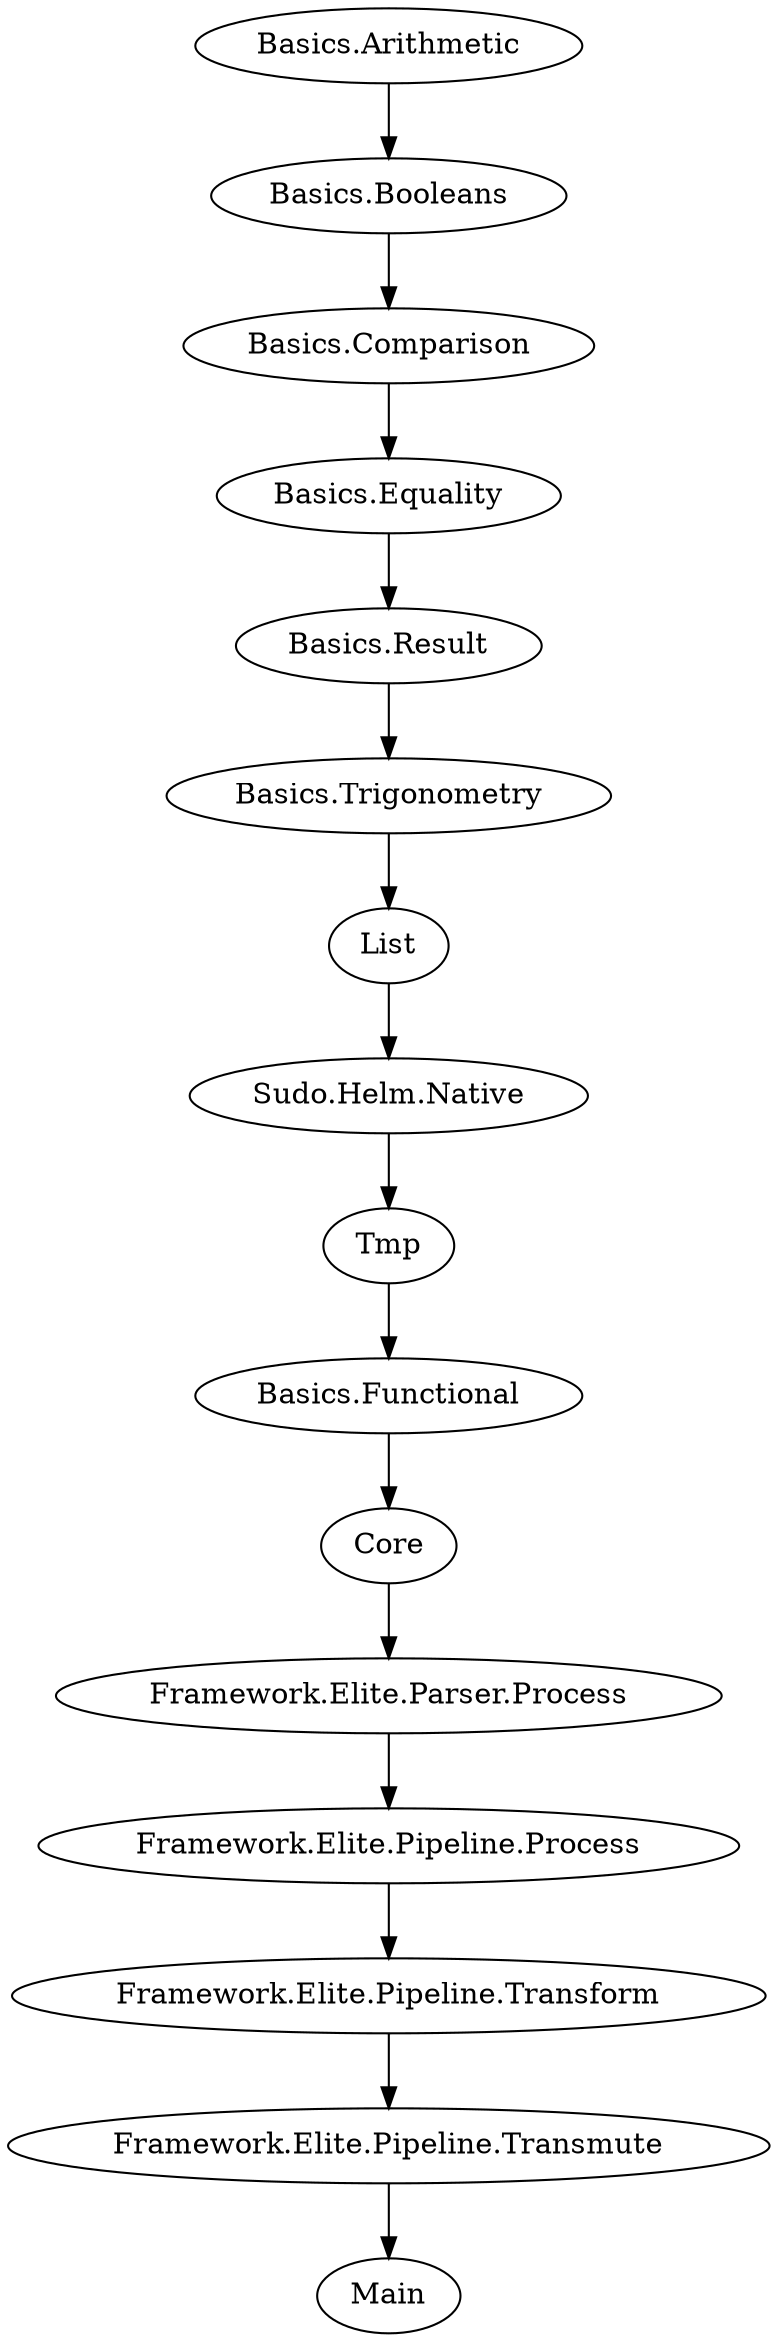 digraph
{
  "Basics.Arithmetic"
  "Basics.Booleans"
  "Basics.Comparison"
  "Basics.Equality"
  "Basics.Functional"
  "Basics.Result"
  "Basics.Trigonometry"
  "Core"
  "Framework.Elite.Parser.Process"
  "Framework.Elite.Pipeline.Process"
  "Framework.Elite.Pipeline.Transform"
  "Framework.Elite.Pipeline.Transmute"
  "List"
  "Main"
  "Sudo.Helm.Native"
  "Tmp"
  "Basics.Arithmetic" -> "Basics.Booleans"
  "Basics.Booleans" -> "Basics.Comparison"
  "Basics.Comparison" -> "Basics.Equality"
  "Basics.Equality" -> "Basics.Result"
  "Basics.Functional" -> "Core"
  "Basics.Result" -> "Basics.Trigonometry"
  "Basics.Trigonometry" -> "List"
  "Core" -> "Framework.Elite.Parser.Process"
  "Framework.Elite.Parser.Process" -> "Framework.Elite.Pipeline.Process"
  "Framework.Elite.Pipeline.Process" -> "Framework.Elite.Pipeline.Transform"
  "Framework.Elite.Pipeline.Transform" -> "Framework.Elite.Pipeline.Transmute"
  "Framework.Elite.Pipeline.Transmute" -> "Main"
  "List" -> "Sudo.Helm.Native"
  "Sudo.Helm.Native" -> "Tmp"
  "Tmp" -> "Basics.Functional"
}

